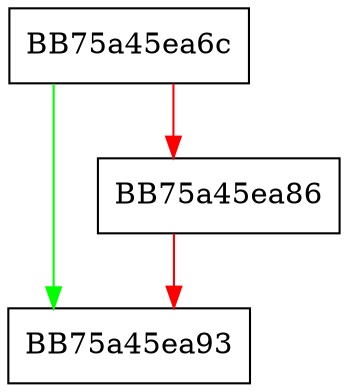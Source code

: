 digraph sqlite3MallocZero {
  node [shape="box"];
  graph [splines=ortho];
  BB75a45ea6c -> BB75a45ea93 [color="green"];
  BB75a45ea6c -> BB75a45ea86 [color="red"];
  BB75a45ea86 -> BB75a45ea93 [color="red"];
}